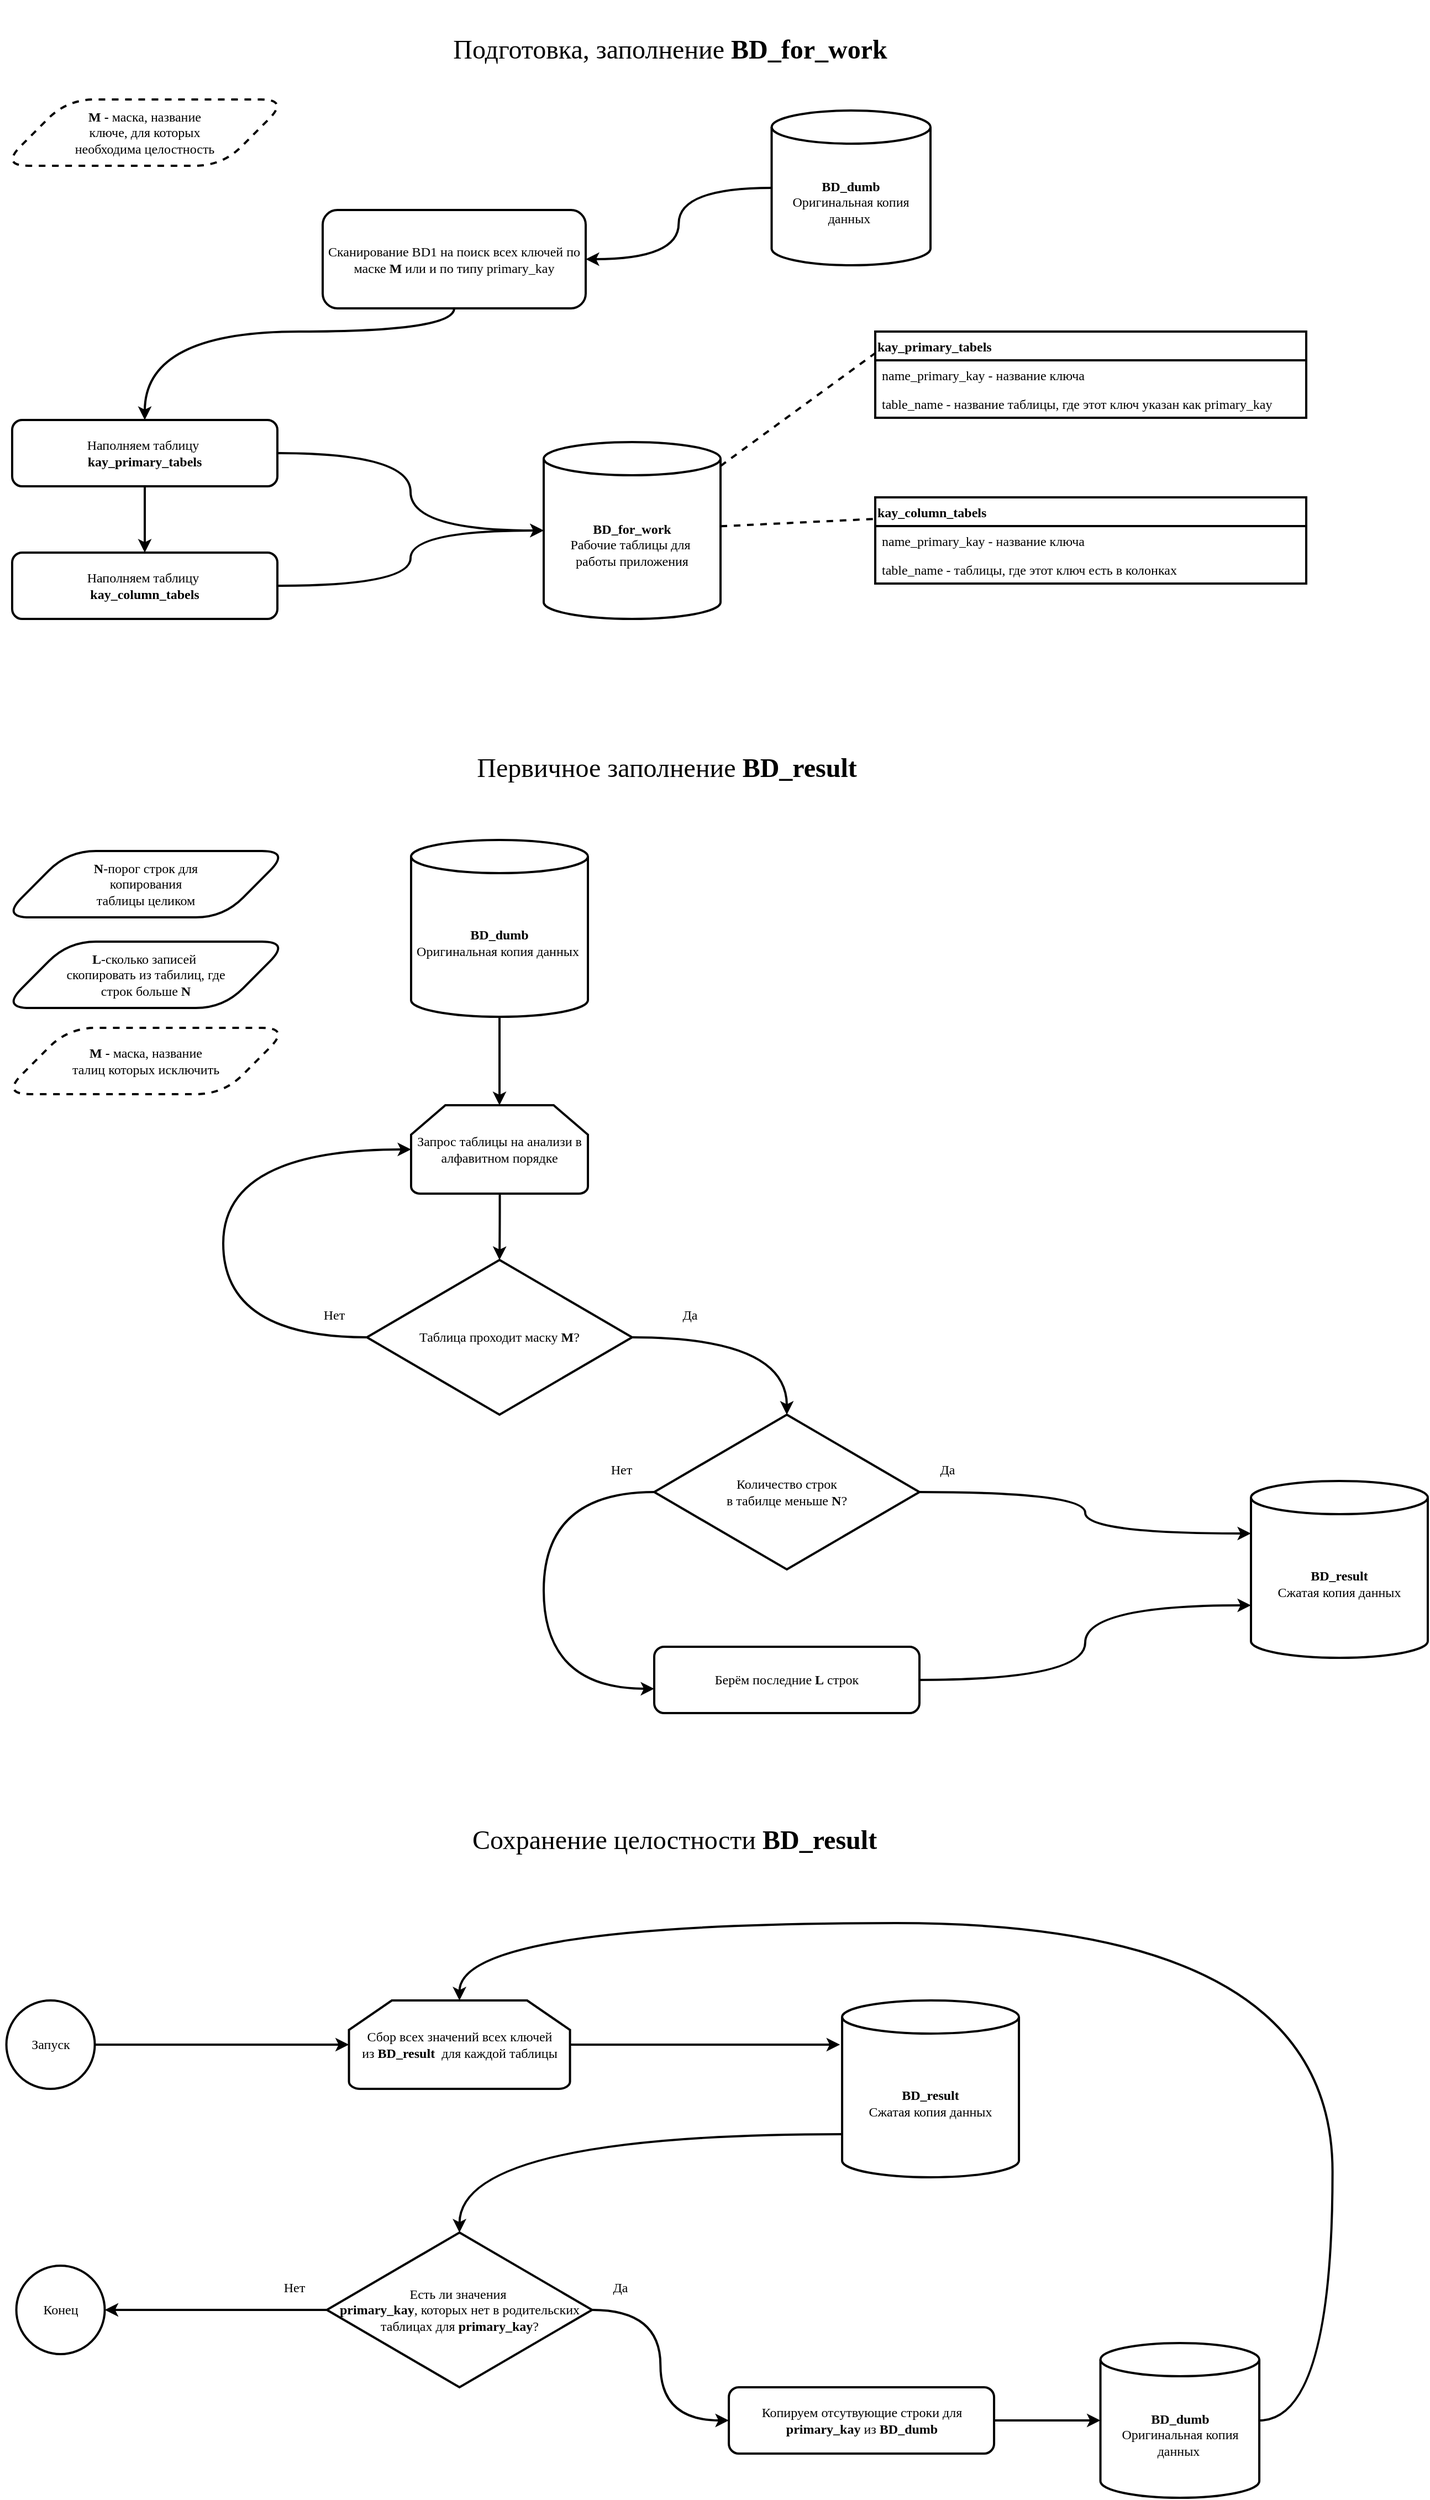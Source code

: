 <mxfile version="13.8.9-1" type="github">
  <diagram id="C5RBs43oDa-KdzZeNtuy" name="Page-1">
    <mxGraphModel dx="2353" dy="1593" grid="1" gridSize="10" guides="1" tooltips="1" connect="1" arrows="1" fold="1" page="1" pageScale="1" pageWidth="1654" pageHeight="2336" math="0" shadow="0">
      <root>
        <mxCell id="WIyWlLk6GJQsqaUBKTNV-0" />
        <mxCell id="WIyWlLk6GJQsqaUBKTNV-1" parent="WIyWlLk6GJQsqaUBKTNV-0" />
        <mxCell id="WIyWlLk6GJQsqaUBKTNV-3" value="Сканирование BD1 на поиск всех ключей по маске &lt;b&gt;M&lt;/b&gt; или и по типу primary_kay" style="rounded=1;whiteSpace=wrap;html=1;fontSize=12;glass=0;strokeWidth=2;shadow=0;fontFamily=Verdana;" parent="WIyWlLk6GJQsqaUBKTNV-1" vertex="1">
          <mxGeometry x="480" y="190" width="238" height="89" as="geometry" />
        </mxCell>
        <mxCell id="l-9b-xkoNXXHcV3tmqy1-16" style="edgeStyle=orthogonalEdgeStyle;curved=1;rounded=0;orthogonalLoop=1;jettySize=auto;html=1;entryX=0.5;entryY=0;entryDx=0;entryDy=0;fontFamily=Verdana;strokeWidth=2;exitX=0.5;exitY=1;exitDx=0;exitDy=0;" parent="WIyWlLk6GJQsqaUBKTNV-1" source="WIyWlLk6GJQsqaUBKTNV-3" target="l-9b-xkoNXXHcV3tmqy1-4" edge="1">
          <mxGeometry relative="1" as="geometry">
            <Array as="points">
              <mxPoint x="599" y="300" />
              <mxPoint x="319" y="300" />
            </Array>
          </mxGeometry>
        </mxCell>
        <mxCell id="enPCNe7Kc10emZnH7GVA-27" style="edgeStyle=orthogonalEdgeStyle;curved=1;rounded=0;orthogonalLoop=1;jettySize=auto;html=1;entryX=1;entryY=0.5;entryDx=0;entryDy=0;shadow=0;strokeWidth=2;fontFamily=Verdana;" parent="WIyWlLk6GJQsqaUBKTNV-1" source="7VdtZipGaVlqs8qHtxKN-2" target="WIyWlLk6GJQsqaUBKTNV-3" edge="1">
          <mxGeometry relative="1" as="geometry" />
        </mxCell>
        <mxCell id="7VdtZipGaVlqs8qHtxKN-2" value="&lt;b&gt;BD_dumb&lt;/b&gt;&lt;br&gt;Оригинальная копия данных&amp;nbsp;" style="shape=cylinder3;whiteSpace=wrap;html=1;boundedLbl=1;backgroundOutline=1;size=15;fontFamily=Verdana;strokeWidth=2;" parent="WIyWlLk6GJQsqaUBKTNV-1" vertex="1">
          <mxGeometry x="886.25" y="100" width="143.75" height="140" as="geometry" />
        </mxCell>
        <mxCell id="l-9b-xkoNXXHcV3tmqy1-0" value="&lt;b&gt;BD_for_work&lt;br&gt;&lt;/b&gt;Рабочие таблицы для&amp;nbsp;&lt;br&gt;работы приложения" style="shape=cylinder3;whiteSpace=wrap;html=1;boundedLbl=1;backgroundOutline=1;size=15;fontFamily=Verdana;strokeWidth=2;" parent="WIyWlLk6GJQsqaUBKTNV-1" vertex="1">
          <mxGeometry x="680" y="400" width="160" height="160" as="geometry" />
        </mxCell>
        <mxCell id="l-9b-xkoNXXHcV3tmqy1-1" value="&lt;b&gt;BD_result&lt;/b&gt;&lt;br&gt;Сжатая копия данных" style="shape=cylinder3;whiteSpace=wrap;html=1;boundedLbl=1;backgroundOutline=1;size=15;fontFamily=Verdana;strokeWidth=2;" parent="WIyWlLk6GJQsqaUBKTNV-1" vertex="1">
          <mxGeometry x="1320" y="1340" width="160" height="160" as="geometry" />
        </mxCell>
        <mxCell id="l-9b-xkoNXXHcV3tmqy1-7" style="edgeStyle=orthogonalEdgeStyle;curved=1;rounded=0;orthogonalLoop=1;jettySize=auto;html=1;entryX=0;entryY=0.5;entryDx=0;entryDy=0;entryPerimeter=0;fontFamily=Verdana;strokeWidth=2;" parent="WIyWlLk6GJQsqaUBKTNV-1" source="l-9b-xkoNXXHcV3tmqy1-4" target="l-9b-xkoNXXHcV3tmqy1-0" edge="1">
          <mxGeometry relative="1" as="geometry" />
        </mxCell>
        <mxCell id="l-9b-xkoNXXHcV3tmqy1-21" style="edgeStyle=orthogonalEdgeStyle;curved=1;rounded=0;orthogonalLoop=1;jettySize=auto;html=1;entryX=0.5;entryY=0;entryDx=0;entryDy=0;fontFamily=Verdana;strokeWidth=2;" parent="WIyWlLk6GJQsqaUBKTNV-1" source="l-9b-xkoNXXHcV3tmqy1-4" target="l-9b-xkoNXXHcV3tmqy1-19" edge="1">
          <mxGeometry relative="1" as="geometry" />
        </mxCell>
        <mxCell id="l-9b-xkoNXXHcV3tmqy1-4" value="Наполняем таблицу&amp;nbsp;&lt;br&gt;&lt;span style=&quot;font-weight: 700 ; text-align: left&quot;&gt;kay_primary_tabels&lt;/span&gt;" style="whiteSpace=wrap;html=1;rounded=1;shadow=0;strokeWidth=2;glass=0;fontFamily=Verdana;" parent="WIyWlLk6GJQsqaUBKTNV-1" vertex="1">
          <mxGeometry x="199" y="380" width="240" height="60" as="geometry" />
        </mxCell>
        <mxCell id="l-9b-xkoNXXHcV3tmqy1-11" value="kay_primary_tabels" style="swimlane;fontStyle=1;childLayout=stackLayout;horizontal=1;startSize=26;fillColor=none;horizontalStack=0;resizeParent=1;resizeParentMax=0;resizeLast=0;collapsible=1;marginBottom=0;align=left;fontFamily=Verdana;strokeWidth=2;" parent="WIyWlLk6GJQsqaUBKTNV-1" vertex="1">
          <mxGeometry x="980" y="300" width="390" height="78" as="geometry" />
        </mxCell>
        <mxCell id="l-9b-xkoNXXHcV3tmqy1-12" value="name_primary_kay - название ключа" style="text;strokeColor=none;fillColor=none;align=left;verticalAlign=top;spacingLeft=4;spacingRight=4;overflow=hidden;rotatable=0;points=[[0,0.5],[1,0.5]];portConstraint=eastwest;fontFamily=Verdana;strokeWidth=2;" parent="l-9b-xkoNXXHcV3tmqy1-11" vertex="1">
          <mxGeometry y="26" width="390" height="26" as="geometry" />
        </mxCell>
        <mxCell id="l-9b-xkoNXXHcV3tmqy1-13" value="table_name - название таблицы, где этот ключ указан как primary_kay" style="text;strokeColor=none;fillColor=none;align=left;verticalAlign=top;spacingLeft=4;spacingRight=4;overflow=hidden;rotatable=0;points=[[0,0.5],[1,0.5]];portConstraint=eastwest;fontFamily=Verdana;strokeWidth=2;" parent="l-9b-xkoNXXHcV3tmqy1-11" vertex="1">
          <mxGeometry y="52" width="390" height="26" as="geometry" />
        </mxCell>
        <mxCell id="l-9b-xkoNXXHcV3tmqy1-27" style="edgeStyle=orthogonalEdgeStyle;curved=1;rounded=0;orthogonalLoop=1;jettySize=auto;html=1;fontFamily=Verdana;strokeWidth=2;" parent="WIyWlLk6GJQsqaUBKTNV-1" source="l-9b-xkoNXXHcV3tmqy1-19" target="l-9b-xkoNXXHcV3tmqy1-0" edge="1">
          <mxGeometry relative="1" as="geometry" />
        </mxCell>
        <mxCell id="l-9b-xkoNXXHcV3tmqy1-19" value="Наполняем таблицу&amp;nbsp;&lt;br&gt;&lt;span style=&quot;font-weight: 700 ; text-align: left&quot;&gt;kay_column_tabels&lt;/span&gt;" style="whiteSpace=wrap;html=1;rounded=1;shadow=0;strokeWidth=2;glass=0;fontFamily=Verdana;" parent="WIyWlLk6GJQsqaUBKTNV-1" vertex="1">
          <mxGeometry x="199" y="500" width="240" height="60" as="geometry" />
        </mxCell>
        <mxCell id="l-9b-xkoNXXHcV3tmqy1-20" value="" style="endArrow=none;dashed=1;html=1;entryX=0;entryY=0.25;entryDx=0;entryDy=0;fontFamily=Verdana;strokeWidth=2;" parent="WIyWlLk6GJQsqaUBKTNV-1" source="l-9b-xkoNXXHcV3tmqy1-0" target="l-9b-xkoNXXHcV3tmqy1-11" edge="1">
          <mxGeometry width="50" height="50" relative="1" as="geometry">
            <mxPoint x="870" y="408" as="sourcePoint" />
            <mxPoint x="920" y="358" as="targetPoint" />
          </mxGeometry>
        </mxCell>
        <mxCell id="l-9b-xkoNXXHcV3tmqy1-22" value="kay_column_tabels" style="swimlane;fontStyle=1;childLayout=stackLayout;horizontal=1;startSize=26;fillColor=none;horizontalStack=0;resizeParent=1;resizeParentMax=0;resizeLast=0;collapsible=1;marginBottom=0;align=left;fontFamily=Verdana;strokeWidth=2;" parent="WIyWlLk6GJQsqaUBKTNV-1" vertex="1">
          <mxGeometry x="980" y="450" width="390" height="78" as="geometry" />
        </mxCell>
        <mxCell id="l-9b-xkoNXXHcV3tmqy1-23" value="name_primary_kay - название ключа" style="text;strokeColor=none;fillColor=none;align=left;verticalAlign=top;spacingLeft=4;spacingRight=4;overflow=hidden;rotatable=0;points=[[0,0.5],[1,0.5]];portConstraint=eastwest;fontFamily=Verdana;strokeWidth=2;" parent="l-9b-xkoNXXHcV3tmqy1-22" vertex="1">
          <mxGeometry y="26" width="390" height="26" as="geometry" />
        </mxCell>
        <mxCell id="l-9b-xkoNXXHcV3tmqy1-24" value="table_name - таблицы, где этот ключ есть в колонках" style="text;strokeColor=none;fillColor=none;align=left;verticalAlign=top;spacingLeft=4;spacingRight=4;overflow=hidden;rotatable=0;points=[[0,0.5],[1,0.5]];portConstraint=eastwest;fontFamily=Verdana;strokeWidth=2;" parent="l-9b-xkoNXXHcV3tmqy1-22" vertex="1">
          <mxGeometry y="52" width="390" height="26" as="geometry" />
        </mxCell>
        <mxCell id="l-9b-xkoNXXHcV3tmqy1-25" value="" style="endArrow=none;dashed=1;html=1;entryX=0;entryY=0.25;entryDx=0;entryDy=0;fontFamily=Verdana;strokeWidth=2;" parent="WIyWlLk6GJQsqaUBKTNV-1" source="l-9b-xkoNXXHcV3tmqy1-0" target="l-9b-xkoNXXHcV3tmqy1-22" edge="1">
          <mxGeometry width="50" height="50" relative="1" as="geometry">
            <mxPoint x="853.75" y="434.572" as="sourcePoint" />
            <mxPoint x="990" y="329.5" as="targetPoint" />
          </mxGeometry>
        </mxCell>
        <mxCell id="enPCNe7Kc10emZnH7GVA-7" style="edgeStyle=orthogonalEdgeStyle;curved=1;rounded=0;orthogonalLoop=1;jettySize=auto;html=1;fontFamily=Verdana;strokeWidth=2;" parent="WIyWlLk6GJQsqaUBKTNV-1" target="enPCNe7Kc10emZnH7GVA-6" edge="1">
          <mxGeometry relative="1" as="geometry">
            <mxPoint x="640" y="1030" as="sourcePoint" />
          </mxGeometry>
        </mxCell>
        <mxCell id="l-9b-xkoNXXHcV3tmqy1-34" value="&lt;span style=&quot;font-weight: normal&quot;&gt;Подготовка, заполнение&lt;/span&gt;&amp;nbsp;BD_for_work" style="text;strokeColor=none;fillColor=none;html=1;fontSize=24;fontStyle=1;verticalAlign=middle;align=center;fontFamily=Verdana;strokeWidth=2;" parent="WIyWlLk6GJQsqaUBKTNV-1" vertex="1">
          <mxGeometry x="480" width="627.5" height="90" as="geometry" />
        </mxCell>
        <mxCell id="l-9b-xkoNXXHcV3tmqy1-35" value="&lt;span style=&quot;font-weight: normal&quot;&gt;Первичное заполнение&lt;/span&gt; BD_result&amp;nbsp;" style="text;strokeColor=none;fillColor=none;html=1;fontSize=24;fontStyle=1;verticalAlign=middle;align=center;fontFamily=Verdana;strokeWidth=2;" parent="WIyWlLk6GJQsqaUBKTNV-1" vertex="1">
          <mxGeometry x="527.5" y="650" width="532.5" height="90" as="geometry" />
        </mxCell>
        <mxCell id="l-9b-xkoNXXHcV3tmqy1-36" value="&lt;span style=&quot;font-weight: normal&quot;&gt;Сохранение целостности&lt;/span&gt; BD_result" style="text;strokeColor=none;fillColor=none;html=1;fontSize=24;fontStyle=1;verticalAlign=middle;align=center;fontFamily=Verdana;strokeWidth=2;" parent="WIyWlLk6GJQsqaUBKTNV-1" vertex="1">
          <mxGeometry x="539.4" y="1620" width="516.26" height="90" as="geometry" />
        </mxCell>
        <mxCell id="enPCNe7Kc10emZnH7GVA-5" style="edgeStyle=orthogonalEdgeStyle;curved=1;rounded=0;orthogonalLoop=1;jettySize=auto;html=1;fontFamily=Verdana;strokeWidth=2;" parent="WIyWlLk6GJQsqaUBKTNV-1" source="l-9b-xkoNXXHcV3tmqy1-37" target="enPCNe7Kc10emZnH7GVA-12" edge="1">
          <mxGeometry relative="1" as="geometry" />
        </mxCell>
        <mxCell id="l-9b-xkoNXXHcV3tmqy1-37" value="&lt;b&gt;BD_dumb&lt;/b&gt;&lt;br&gt;Оригинальная копия данных&amp;nbsp;" style="shape=cylinder3;whiteSpace=wrap;html=1;boundedLbl=1;backgroundOutline=1;size=15;fontFamily=Verdana;strokeWidth=2;" parent="WIyWlLk6GJQsqaUBKTNV-1" vertex="1">
          <mxGeometry x="560" y="760" width="160" height="160" as="geometry" />
        </mxCell>
        <mxCell id="enPCNe7Kc10emZnH7GVA-2" value="&lt;b&gt;N&lt;/b&gt;-порог строк для &lt;br&gt;копирования &lt;br&gt;таблицы целиком" style="shape=parallelogram;html=1;strokeWidth=2;perimeter=parallelogramPerimeter;whiteSpace=wrap;rounded=1;arcSize=50;size=0.23;gradientColor=none;align=center;fontFamily=Verdana;" parent="WIyWlLk6GJQsqaUBKTNV-1" vertex="1">
          <mxGeometry x="190" y="770" width="260" height="60" as="geometry" />
        </mxCell>
        <mxCell id="enPCNe7Kc10emZnH7GVA-3" value="&lt;b&gt;L&lt;/b&gt;-сколько записей&amp;nbsp;&lt;br&gt;скопировать&amp;nbsp;из табилиц,&amp;nbsp;где &lt;br&gt;строк больше&amp;nbsp;&lt;b&gt;N&lt;/b&gt;" style="shape=parallelogram;html=1;strokeWidth=2;perimeter=parallelogramPerimeter;whiteSpace=wrap;rounded=1;arcSize=50;size=0.23;gradientColor=none;align=center;fontFamily=Verdana;" parent="WIyWlLk6GJQsqaUBKTNV-1" vertex="1">
          <mxGeometry x="190" y="852" width="260" height="60" as="geometry" />
        </mxCell>
        <mxCell id="enPCNe7Kc10emZnH7GVA-4" value="&lt;b&gt;M - &lt;/b&gt;маска, название &lt;br&gt;талиц которых исключить" style="shape=parallelogram;html=1;strokeWidth=2;perimeter=parallelogramPerimeter;whiteSpace=wrap;rounded=1;arcSize=50;size=0.23;gradientColor=none;align=center;fontFamily=Verdana;dashed=1;" parent="WIyWlLk6GJQsqaUBKTNV-1" vertex="1">
          <mxGeometry x="190" y="930" width="260" height="60" as="geometry" />
        </mxCell>
        <mxCell id="enPCNe7Kc10emZnH7GVA-10" style="edgeStyle=orthogonalEdgeStyle;curved=1;rounded=0;orthogonalLoop=1;jettySize=auto;html=1;shadow=0;fontFamily=Verdana;strokeWidth=2;exitX=1;exitY=0.5;exitDx=0;exitDy=0;entryX=0;entryY=0;entryDx=0;entryDy=47.5;entryPerimeter=0;" parent="WIyWlLk6GJQsqaUBKTNV-1" source="enPCNe7Kc10emZnH7GVA-14" target="l-9b-xkoNXXHcV3tmqy1-1" edge="1">
          <mxGeometry relative="1" as="geometry">
            <mxPoint x="510" y="1490" as="sourcePoint" />
          </mxGeometry>
        </mxCell>
        <mxCell id="enPCNe7Kc10emZnH7GVA-17" style="edgeStyle=orthogonalEdgeStyle;curved=1;rounded=0;orthogonalLoop=1;jettySize=auto;html=1;shadow=0;strokeWidth=2;fontFamily=Verdana;entryX=0;entryY=0.5;entryDx=0;entryDy=0;entryPerimeter=0;" parent="WIyWlLk6GJQsqaUBKTNV-1" source="enPCNe7Kc10emZnH7GVA-6" target="enPCNe7Kc10emZnH7GVA-12" edge="1">
          <mxGeometry relative="1" as="geometry">
            <Array as="points">
              <mxPoint x="390" y="1210" />
              <mxPoint x="390" y="1040" />
            </Array>
          </mxGeometry>
        </mxCell>
        <mxCell id="enPCNe7Kc10emZnH7GVA-18" style="edgeStyle=orthogonalEdgeStyle;curved=1;rounded=0;orthogonalLoop=1;jettySize=auto;html=1;entryX=0.5;entryY=0;entryDx=0;entryDy=0;shadow=0;strokeWidth=2;fontFamily=Verdana;" parent="WIyWlLk6GJQsqaUBKTNV-1" source="enPCNe7Kc10emZnH7GVA-6" target="enPCNe7Kc10emZnH7GVA-14" edge="1">
          <mxGeometry relative="1" as="geometry" />
        </mxCell>
        <mxCell id="enPCNe7Kc10emZnH7GVA-6" value="Таблица проходит маску&amp;nbsp;&lt;b&gt;M&lt;/b&gt;?" style="rhombus;whiteSpace=wrap;html=1;fontFamily=Verdana;rounded=0;sketch=0;shadow=0;strokeWidth=2;" parent="WIyWlLk6GJQsqaUBKTNV-1" vertex="1">
          <mxGeometry x="520" y="1140" width="240" height="140" as="geometry" />
        </mxCell>
        <mxCell id="enPCNe7Kc10emZnH7GVA-9" value="Да" style="text;html=1;align=center;verticalAlign=middle;resizable=0;points=[];autosize=1;fontFamily=Verdana;strokeWidth=2;" parent="WIyWlLk6GJQsqaUBKTNV-1" vertex="1">
          <mxGeometry x="1030" y="1320" width="30" height="20" as="geometry" />
        </mxCell>
        <mxCell id="enPCNe7Kc10emZnH7GVA-12" value="&lt;span&gt;Запрос таблицы на анализи в алфавитном порядке&lt;/span&gt;" style="strokeWidth=2;html=1;shape=mxgraph.flowchart.loop_limit;whiteSpace=wrap;rounded=0;shadow=0;sketch=0;gradientColor=none;fontFamily=Verdana;" parent="WIyWlLk6GJQsqaUBKTNV-1" vertex="1">
          <mxGeometry x="560" y="1000" width="160" height="80" as="geometry" />
        </mxCell>
        <mxCell id="enPCNe7Kc10emZnH7GVA-22" style="edgeStyle=orthogonalEdgeStyle;curved=1;rounded=0;orthogonalLoop=1;jettySize=auto;html=1;entryX=0;entryY=0.633;entryDx=0;entryDy=0;entryPerimeter=0;shadow=0;strokeWidth=2;fontFamily=Verdana;" parent="WIyWlLk6GJQsqaUBKTNV-1" source="enPCNe7Kc10emZnH7GVA-14" target="enPCNe7Kc10emZnH7GVA-21" edge="1">
          <mxGeometry relative="1" as="geometry">
            <Array as="points">
              <mxPoint x="680" y="1350" />
              <mxPoint x="680" y="1528" />
            </Array>
          </mxGeometry>
        </mxCell>
        <mxCell id="enPCNe7Kc10emZnH7GVA-14" value="Количество строк &lt;br&gt;в табилце меньше &lt;b&gt;N&lt;/b&gt;?" style="rhombus;whiteSpace=wrap;html=1;fontFamily=Verdana;rounded=0;sketch=0;shadow=0;strokeWidth=2;" parent="WIyWlLk6GJQsqaUBKTNV-1" vertex="1">
          <mxGeometry x="780" y="1280" width="240" height="140" as="geometry" />
        </mxCell>
        <mxCell id="enPCNe7Kc10emZnH7GVA-16" value="Нет" style="text;html=1;align=center;verticalAlign=middle;resizable=0;points=[];autosize=1;fontFamily=Verdana;strokeWidth=2;" parent="WIyWlLk6GJQsqaUBKTNV-1" vertex="1">
          <mxGeometry x="470" y="1180" width="40" height="20" as="geometry" />
        </mxCell>
        <mxCell id="enPCNe7Kc10emZnH7GVA-19" value="Да" style="text;html=1;align=center;verticalAlign=middle;resizable=0;points=[];autosize=1;fontFamily=Verdana;strokeWidth=2;" parent="WIyWlLk6GJQsqaUBKTNV-1" vertex="1">
          <mxGeometry x="797" y="1180" width="30" height="20" as="geometry" />
        </mxCell>
        <mxCell id="enPCNe7Kc10emZnH7GVA-24" style="edgeStyle=orthogonalEdgeStyle;curved=1;rounded=0;orthogonalLoop=1;jettySize=auto;html=1;entryX=0;entryY=0;entryDx=0;entryDy=112.5;entryPerimeter=0;shadow=0;strokeWidth=2;fontFamily=Verdana;" parent="WIyWlLk6GJQsqaUBKTNV-1" source="enPCNe7Kc10emZnH7GVA-21" target="l-9b-xkoNXXHcV3tmqy1-1" edge="1">
          <mxGeometry relative="1" as="geometry" />
        </mxCell>
        <mxCell id="enPCNe7Kc10emZnH7GVA-21" value="Берём последние &lt;b&gt;L&lt;/b&gt; строк" style="whiteSpace=wrap;html=1;rounded=1;shadow=0;strokeWidth=2;glass=0;fontFamily=Verdana;" parent="WIyWlLk6GJQsqaUBKTNV-1" vertex="1">
          <mxGeometry x="780" y="1490" width="240" height="60" as="geometry" />
        </mxCell>
        <mxCell id="enPCNe7Kc10emZnH7GVA-23" value="Нет" style="text;html=1;align=center;verticalAlign=middle;resizable=0;points=[];autosize=1;fontFamily=Verdana;strokeWidth=2;" parent="WIyWlLk6GJQsqaUBKTNV-1" vertex="1">
          <mxGeometry x="730" y="1320" width="40" height="20" as="geometry" />
        </mxCell>
        <mxCell id="enPCNe7Kc10emZnH7GVA-26" value="&lt;b&gt;M - &lt;/b&gt;маска, название &lt;br&gt;ключе, для которых &lt;br&gt;необходима целостность" style="shape=parallelogram;html=1;strokeWidth=2;perimeter=parallelogramPerimeter;whiteSpace=wrap;rounded=1;arcSize=50;size=0.23;gradientColor=none;align=center;fontFamily=Verdana;dashed=1;" parent="WIyWlLk6GJQsqaUBKTNV-1" vertex="1">
          <mxGeometry x="189" y="90" width="260" height="60" as="geometry" />
        </mxCell>
        <mxCell id="HUBzX4DrWpm-7c7QjFly-11" style="edgeStyle=orthogonalEdgeStyle;curved=1;rounded=0;orthogonalLoop=1;jettySize=auto;html=1;entryX=0.5;entryY=0;entryDx=0;entryDy=0;entryPerimeter=0;strokeWidth=2;exitX=1;exitY=0.5;exitDx=0;exitDy=0;exitPerimeter=0;" edge="1" parent="WIyWlLk6GJQsqaUBKTNV-1" source="HUBzX4DrWpm-7c7QjFly-0" target="HUBzX4DrWpm-7c7QjFly-1">
          <mxGeometry relative="1" as="geometry">
            <Array as="points">
              <mxPoint x="1393.78" y="2190" />
              <mxPoint x="1393.78" y="1740" />
              <mxPoint x="603.78" y="1740" />
            </Array>
          </mxGeometry>
        </mxCell>
        <mxCell id="HUBzX4DrWpm-7c7QjFly-0" value="&lt;b&gt;BD_dumb&lt;/b&gt;&lt;br&gt;Оригинальная копия данных&amp;nbsp;" style="shape=cylinder3;whiteSpace=wrap;html=1;boundedLbl=1;backgroundOutline=1;size=15;fontFamily=Verdana;strokeWidth=2;" vertex="1" parent="WIyWlLk6GJQsqaUBKTNV-1">
          <mxGeometry x="1183.78" y="2120" width="143.75" height="140" as="geometry" />
        </mxCell>
        <mxCell id="HUBzX4DrWpm-7c7QjFly-3" style="edgeStyle=orthogonalEdgeStyle;rounded=0;orthogonalLoop=1;jettySize=auto;html=1;curved=1;strokeWidth=2;entryX=-0.012;entryY=0.25;entryDx=0;entryDy=0;entryPerimeter=0;" edge="1" parent="WIyWlLk6GJQsqaUBKTNV-1" source="HUBzX4DrWpm-7c7QjFly-1" target="HUBzX4DrWpm-7c7QjFly-2">
          <mxGeometry relative="1" as="geometry" />
        </mxCell>
        <mxCell id="HUBzX4DrWpm-7c7QjFly-1" value="Сбор всех значений всех ключей из&amp;nbsp;&lt;b&gt;BD_result&amp;nbsp;&amp;nbsp;&lt;/b&gt;для каждой таблицы" style="strokeWidth=2;html=1;shape=mxgraph.flowchart.loop_limit;whiteSpace=wrap;rounded=0;shadow=0;sketch=0;gradientColor=none;fontFamily=Verdana;" vertex="1" parent="WIyWlLk6GJQsqaUBKTNV-1">
          <mxGeometry x="503.78" y="1810" width="200" height="80" as="geometry" />
        </mxCell>
        <mxCell id="HUBzX4DrWpm-7c7QjFly-6" style="edgeStyle=orthogonalEdgeStyle;curved=1;rounded=0;orthogonalLoop=1;jettySize=auto;html=1;entryX=0.5;entryY=0;entryDx=0;entryDy=0;exitX=0.013;exitY=0.756;exitDx=0;exitDy=0;exitPerimeter=0;strokeWidth=2;" edge="1" parent="WIyWlLk6GJQsqaUBKTNV-1" source="HUBzX4DrWpm-7c7QjFly-2" target="HUBzX4DrWpm-7c7QjFly-5">
          <mxGeometry relative="1" as="geometry">
            <mxPoint x="590.03" y="2020" as="targetPoint" />
          </mxGeometry>
        </mxCell>
        <mxCell id="HUBzX4DrWpm-7c7QjFly-2" value="&lt;b&gt;BD_result&lt;/b&gt;&lt;br&gt;Сжатая копия данных" style="shape=cylinder3;whiteSpace=wrap;html=1;boundedLbl=1;backgroundOutline=1;size=15;fontFamily=Verdana;strokeWidth=2;" vertex="1" parent="WIyWlLk6GJQsqaUBKTNV-1">
          <mxGeometry x="950.03" y="1810" width="160" height="160" as="geometry" />
        </mxCell>
        <mxCell id="HUBzX4DrWpm-7c7QjFly-8" style="edgeStyle=orthogonalEdgeStyle;curved=1;rounded=0;orthogonalLoop=1;jettySize=auto;html=1;strokeWidth=2;" edge="1" parent="WIyWlLk6GJQsqaUBKTNV-1" source="HUBzX4DrWpm-7c7QjFly-5" target="HUBzX4DrWpm-7c7QjFly-7">
          <mxGeometry relative="1" as="geometry" />
        </mxCell>
        <mxCell id="HUBzX4DrWpm-7c7QjFly-15" style="edgeStyle=orthogonalEdgeStyle;curved=1;rounded=0;orthogonalLoop=1;jettySize=auto;html=1;entryX=1;entryY=0.5;entryDx=0;entryDy=0;strokeWidth=2;fontFamily=Verdana;" edge="1" parent="WIyWlLk6GJQsqaUBKTNV-1" source="HUBzX4DrWpm-7c7QjFly-5" target="HUBzX4DrWpm-7c7QjFly-14">
          <mxGeometry relative="1" as="geometry" />
        </mxCell>
        <mxCell id="HUBzX4DrWpm-7c7QjFly-5" value="&lt;div&gt;Есть ли значения&amp;nbsp;&lt;/div&gt;&lt;div&gt;&lt;b&gt;primary_kay&lt;/b&gt;, которых нет в родительских таблицах для &lt;b&gt;primary_kay&lt;/b&gt;?&lt;/div&gt;" style="rhombus;whiteSpace=wrap;html=1;fontFamily=Verdana;rounded=0;sketch=0;shadow=0;strokeWidth=2;" vertex="1" parent="WIyWlLk6GJQsqaUBKTNV-1">
          <mxGeometry x="483.78" y="2020" width="240" height="140" as="geometry" />
        </mxCell>
        <mxCell id="HUBzX4DrWpm-7c7QjFly-10" style="edgeStyle=orthogonalEdgeStyle;curved=1;rounded=0;orthogonalLoop=1;jettySize=auto;html=1;entryX=0;entryY=0.5;entryDx=0;entryDy=0;entryPerimeter=0;strokeWidth=2;" edge="1" parent="WIyWlLk6GJQsqaUBKTNV-1" source="HUBzX4DrWpm-7c7QjFly-7" target="HUBzX4DrWpm-7c7QjFly-0">
          <mxGeometry relative="1" as="geometry" />
        </mxCell>
        <mxCell id="HUBzX4DrWpm-7c7QjFly-7" value="Копируем отсутвующие строки для &lt;b&gt;primary_kay&lt;/b&gt;&amp;nbsp;из&amp;nbsp;&lt;b&gt;BD_dumb&lt;/b&gt;" style="whiteSpace=wrap;html=1;rounded=1;shadow=0;strokeWidth=2;glass=0;fontFamily=Verdana;" vertex="1" parent="WIyWlLk6GJQsqaUBKTNV-1">
          <mxGeometry x="847.53" y="2160" width="240" height="60" as="geometry" />
        </mxCell>
        <mxCell id="HUBzX4DrWpm-7c7QjFly-9" value="Да" style="text;html=1;align=center;verticalAlign=middle;resizable=0;points=[];autosize=1;fontFamily=Verdana;strokeWidth=2;" vertex="1" parent="WIyWlLk6GJQsqaUBKTNV-1">
          <mxGeometry x="733.78" y="2060" width="30" height="20" as="geometry" />
        </mxCell>
        <mxCell id="HUBzX4DrWpm-7c7QjFly-13" style="edgeStyle=orthogonalEdgeStyle;curved=1;rounded=0;orthogonalLoop=1;jettySize=auto;html=1;entryX=0;entryY=0.5;entryDx=0;entryDy=0;entryPerimeter=0;strokeWidth=2;fontFamily=Verdana;" edge="1" parent="WIyWlLk6GJQsqaUBKTNV-1" source="HUBzX4DrWpm-7c7QjFly-12" target="HUBzX4DrWpm-7c7QjFly-1">
          <mxGeometry relative="1" as="geometry" />
        </mxCell>
        <mxCell id="HUBzX4DrWpm-7c7QjFly-12" value="Запуск" style="ellipse;whiteSpace=wrap;html=1;aspect=fixed;fontFamily=Verdana;strokeWidth=2;" vertex="1" parent="WIyWlLk6GJQsqaUBKTNV-1">
          <mxGeometry x="193.78" y="1810" width="80" height="80" as="geometry" />
        </mxCell>
        <mxCell id="HUBzX4DrWpm-7c7QjFly-14" value="Конец" style="ellipse;whiteSpace=wrap;html=1;aspect=fixed;fontFamily=Verdana;strokeWidth=2;" vertex="1" parent="WIyWlLk6GJQsqaUBKTNV-1">
          <mxGeometry x="202.78" y="2050" width="80" height="80" as="geometry" />
        </mxCell>
        <mxCell id="HUBzX4DrWpm-7c7QjFly-17" value="Нет" style="text;html=1;align=center;verticalAlign=middle;resizable=0;points=[];autosize=1;fontFamily=Verdana;strokeWidth=2;" vertex="1" parent="WIyWlLk6GJQsqaUBKTNV-1">
          <mxGeometry x="433.78" y="2060" width="40" height="20" as="geometry" />
        </mxCell>
      </root>
    </mxGraphModel>
  </diagram>
</mxfile>
